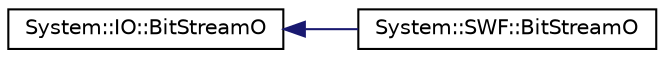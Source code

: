 digraph G
{
  edge [fontname="Helvetica",fontsize="10",labelfontname="Helvetica",labelfontsize="10"];
  node [fontname="Helvetica",fontsize="10",shape=record];
  rankdir="LR";
  Node1 [label="System::IO::BitStreamO",height=0.2,width=0.4,color="black", fillcolor="white", style="filled",URL="$class_system_1_1_i_o_1_1_bit_stream_o.html"];
  Node1 -> Node2 [dir="back",color="midnightblue",fontsize="10",style="solid",fontname="Helvetica"];
  Node2 [label="System::SWF::BitStreamO",height=0.2,width=0.4,color="black", fillcolor="white", style="filled",URL="$class_system_1_1_s_w_f_1_1_bit_stream_o.html"];
}
